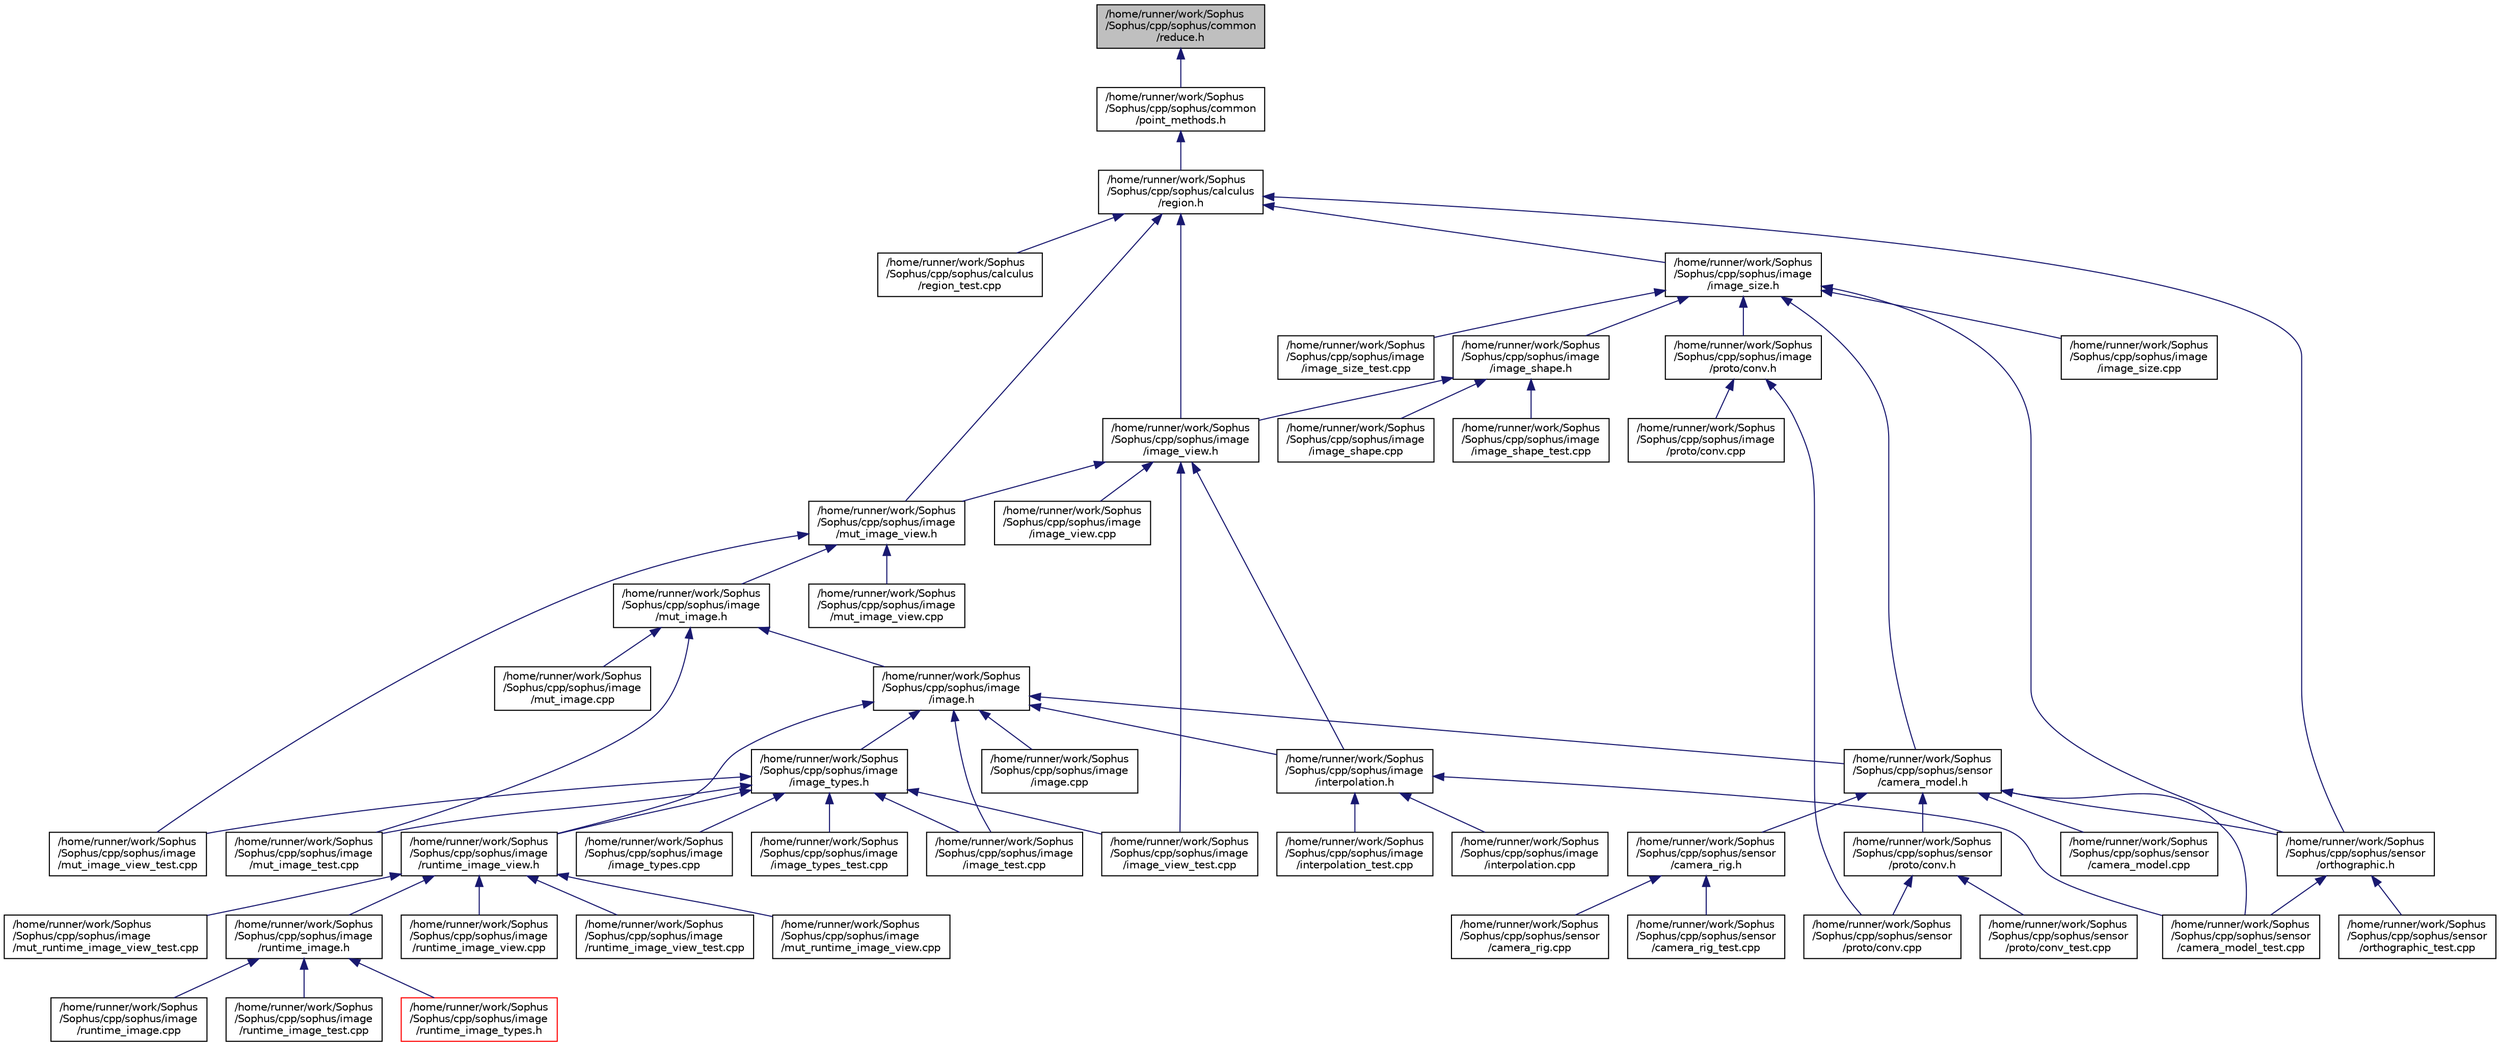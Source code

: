 digraph "/home/runner/work/Sophus/Sophus/cpp/sophus/common/reduce.h"
{
 // LATEX_PDF_SIZE
  edge [fontname="Helvetica",fontsize="10",labelfontname="Helvetica",labelfontsize="10"];
  node [fontname="Helvetica",fontsize="10",shape=record];
  Node1 [label="/home/runner/work/Sophus\l/Sophus/cpp/sophus/common\l/reduce.h",height=0.2,width=0.4,color="black", fillcolor="grey75", style="filled", fontcolor="black",tooltip=" "];
  Node1 -> Node2 [dir="back",color="midnightblue",fontsize="10",style="solid",fontname="Helvetica"];
  Node2 [label="/home/runner/work/Sophus\l/Sophus/cpp/sophus/common\l/point_methods.h",height=0.2,width=0.4,color="black", fillcolor="white", style="filled",URL="$point__methods_8h.html",tooltip=" "];
  Node2 -> Node3 [dir="back",color="midnightblue",fontsize="10",style="solid",fontname="Helvetica"];
  Node3 [label="/home/runner/work/Sophus\l/Sophus/cpp/sophus/calculus\l/region.h",height=0.2,width=0.4,color="black", fillcolor="white", style="filled",URL="$region_8h.html",tooltip=" "];
  Node3 -> Node4 [dir="back",color="midnightblue",fontsize="10",style="solid",fontname="Helvetica"];
  Node4 [label="/home/runner/work/Sophus\l/Sophus/cpp/sophus/calculus\l/region_test.cpp",height=0.2,width=0.4,color="black", fillcolor="white", style="filled",URL="$region__test_8cpp.html",tooltip=" "];
  Node3 -> Node5 [dir="back",color="midnightblue",fontsize="10",style="solid",fontname="Helvetica"];
  Node5 [label="/home/runner/work/Sophus\l/Sophus/cpp/sophus/image\l/image_size.h",height=0.2,width=0.4,color="black", fillcolor="white", style="filled",URL="$image__size_8h.html",tooltip=" "];
  Node5 -> Node6 [dir="back",color="midnightblue",fontsize="10",style="solid",fontname="Helvetica"];
  Node6 [label="/home/runner/work/Sophus\l/Sophus/cpp/sophus/image\l/image_shape.h",height=0.2,width=0.4,color="black", fillcolor="white", style="filled",URL="$image__shape_8h.html",tooltip=" "];
  Node6 -> Node7 [dir="back",color="midnightblue",fontsize="10",style="solid",fontname="Helvetica"];
  Node7 [label="/home/runner/work/Sophus\l/Sophus/cpp/sophus/image\l/image_shape.cpp",height=0.2,width=0.4,color="black", fillcolor="white", style="filled",URL="$image__shape_8cpp.html",tooltip=" "];
  Node6 -> Node8 [dir="back",color="midnightblue",fontsize="10",style="solid",fontname="Helvetica"];
  Node8 [label="/home/runner/work/Sophus\l/Sophus/cpp/sophus/image\l/image_shape_test.cpp",height=0.2,width=0.4,color="black", fillcolor="white", style="filled",URL="$image__shape__test_8cpp.html",tooltip=" "];
  Node6 -> Node9 [dir="back",color="midnightblue",fontsize="10",style="solid",fontname="Helvetica"];
  Node9 [label="/home/runner/work/Sophus\l/Sophus/cpp/sophus/image\l/image_view.h",height=0.2,width=0.4,color="black", fillcolor="white", style="filled",URL="$image__view_8h.html",tooltip=" "];
  Node9 -> Node10 [dir="back",color="midnightblue",fontsize="10",style="solid",fontname="Helvetica"];
  Node10 [label="/home/runner/work/Sophus\l/Sophus/cpp/sophus/image\l/image_view.cpp",height=0.2,width=0.4,color="black", fillcolor="white", style="filled",URL="$image__view_8cpp.html",tooltip=" "];
  Node9 -> Node11 [dir="back",color="midnightblue",fontsize="10",style="solid",fontname="Helvetica"];
  Node11 [label="/home/runner/work/Sophus\l/Sophus/cpp/sophus/image\l/image_view_test.cpp",height=0.2,width=0.4,color="black", fillcolor="white", style="filled",URL="$image__view__test_8cpp.html",tooltip=" "];
  Node9 -> Node12 [dir="back",color="midnightblue",fontsize="10",style="solid",fontname="Helvetica"];
  Node12 [label="/home/runner/work/Sophus\l/Sophus/cpp/sophus/image\l/interpolation.h",height=0.2,width=0.4,color="black", fillcolor="white", style="filled",URL="$interpolation_8h.html",tooltip=" "];
  Node12 -> Node13 [dir="back",color="midnightblue",fontsize="10",style="solid",fontname="Helvetica"];
  Node13 [label="/home/runner/work/Sophus\l/Sophus/cpp/sophus/image\l/interpolation.cpp",height=0.2,width=0.4,color="black", fillcolor="white", style="filled",URL="$interpolation_8cpp.html",tooltip=" "];
  Node12 -> Node14 [dir="back",color="midnightblue",fontsize="10",style="solid",fontname="Helvetica"];
  Node14 [label="/home/runner/work/Sophus\l/Sophus/cpp/sophus/image\l/interpolation_test.cpp",height=0.2,width=0.4,color="black", fillcolor="white", style="filled",URL="$interpolation__test_8cpp.html",tooltip=" "];
  Node12 -> Node15 [dir="back",color="midnightblue",fontsize="10",style="solid",fontname="Helvetica"];
  Node15 [label="/home/runner/work/Sophus\l/Sophus/cpp/sophus/sensor\l/camera_model_test.cpp",height=0.2,width=0.4,color="black", fillcolor="white", style="filled",URL="$camera__model__test_8cpp.html",tooltip=" "];
  Node9 -> Node16 [dir="back",color="midnightblue",fontsize="10",style="solid",fontname="Helvetica"];
  Node16 [label="/home/runner/work/Sophus\l/Sophus/cpp/sophus/image\l/mut_image_view.h",height=0.2,width=0.4,color="black", fillcolor="white", style="filled",URL="$mut__image__view_8h.html",tooltip=" "];
  Node16 -> Node17 [dir="back",color="midnightblue",fontsize="10",style="solid",fontname="Helvetica"];
  Node17 [label="/home/runner/work/Sophus\l/Sophus/cpp/sophus/image\l/mut_image.h",height=0.2,width=0.4,color="black", fillcolor="white", style="filled",URL="$mut__image_8h.html",tooltip=" "];
  Node17 -> Node18 [dir="back",color="midnightblue",fontsize="10",style="solid",fontname="Helvetica"];
  Node18 [label="/home/runner/work/Sophus\l/Sophus/cpp/sophus/image\l/image.h",height=0.2,width=0.4,color="black", fillcolor="white", style="filled",URL="$image_8h.html",tooltip=" "];
  Node18 -> Node19 [dir="back",color="midnightblue",fontsize="10",style="solid",fontname="Helvetica"];
  Node19 [label="/home/runner/work/Sophus\l/Sophus/cpp/sophus/image\l/image.cpp",height=0.2,width=0.4,color="black", fillcolor="white", style="filled",URL="$image_8cpp.html",tooltip=" "];
  Node18 -> Node20 [dir="back",color="midnightblue",fontsize="10",style="solid",fontname="Helvetica"];
  Node20 [label="/home/runner/work/Sophus\l/Sophus/cpp/sophus/image\l/image_test.cpp",height=0.2,width=0.4,color="black", fillcolor="white", style="filled",URL="$image__test_8cpp.html",tooltip=" "];
  Node18 -> Node21 [dir="back",color="midnightblue",fontsize="10",style="solid",fontname="Helvetica"];
  Node21 [label="/home/runner/work/Sophus\l/Sophus/cpp/sophus/image\l/image_types.h",height=0.2,width=0.4,color="black", fillcolor="white", style="filled",URL="$image__types_8h.html",tooltip=" "];
  Node21 -> Node20 [dir="back",color="midnightblue",fontsize="10",style="solid",fontname="Helvetica"];
  Node21 -> Node22 [dir="back",color="midnightblue",fontsize="10",style="solid",fontname="Helvetica"];
  Node22 [label="/home/runner/work/Sophus\l/Sophus/cpp/sophus/image\l/image_types.cpp",height=0.2,width=0.4,color="black", fillcolor="white", style="filled",URL="$image__types_8cpp.html",tooltip=" "];
  Node21 -> Node23 [dir="back",color="midnightblue",fontsize="10",style="solid",fontname="Helvetica"];
  Node23 [label="/home/runner/work/Sophus\l/Sophus/cpp/sophus/image\l/image_types_test.cpp",height=0.2,width=0.4,color="black", fillcolor="white", style="filled",URL="$image__types__test_8cpp.html",tooltip=" "];
  Node21 -> Node11 [dir="back",color="midnightblue",fontsize="10",style="solid",fontname="Helvetica"];
  Node21 -> Node24 [dir="back",color="midnightblue",fontsize="10",style="solid",fontname="Helvetica"];
  Node24 [label="/home/runner/work/Sophus\l/Sophus/cpp/sophus/image\l/mut_image_test.cpp",height=0.2,width=0.4,color="black", fillcolor="white", style="filled",URL="$mut__image__test_8cpp.html",tooltip=" "];
  Node21 -> Node25 [dir="back",color="midnightblue",fontsize="10",style="solid",fontname="Helvetica"];
  Node25 [label="/home/runner/work/Sophus\l/Sophus/cpp/sophus/image\l/mut_image_view_test.cpp",height=0.2,width=0.4,color="black", fillcolor="white", style="filled",URL="$mut__image__view__test_8cpp.html",tooltip=" "];
  Node21 -> Node26 [dir="back",color="midnightblue",fontsize="10",style="solid",fontname="Helvetica"];
  Node26 [label="/home/runner/work/Sophus\l/Sophus/cpp/sophus/image\l/runtime_image_view.h",height=0.2,width=0.4,color="black", fillcolor="white", style="filled",URL="$runtime__image__view_8h.html",tooltip=" "];
  Node26 -> Node27 [dir="back",color="midnightblue",fontsize="10",style="solid",fontname="Helvetica"];
  Node27 [label="/home/runner/work/Sophus\l/Sophus/cpp/sophus/image\l/mut_runtime_image_view.cpp",height=0.2,width=0.4,color="black", fillcolor="white", style="filled",URL="$mut__runtime__image__view_8cpp.html",tooltip=" "];
  Node26 -> Node28 [dir="back",color="midnightblue",fontsize="10",style="solid",fontname="Helvetica"];
  Node28 [label="/home/runner/work/Sophus\l/Sophus/cpp/sophus/image\l/mut_runtime_image_view_test.cpp",height=0.2,width=0.4,color="black", fillcolor="white", style="filled",URL="$mut__runtime__image__view__test_8cpp.html",tooltip=" "];
  Node26 -> Node29 [dir="back",color="midnightblue",fontsize="10",style="solid",fontname="Helvetica"];
  Node29 [label="/home/runner/work/Sophus\l/Sophus/cpp/sophus/image\l/runtime_image.h",height=0.2,width=0.4,color="black", fillcolor="white", style="filled",URL="$runtime__image_8h.html",tooltip=" "];
  Node29 -> Node30 [dir="back",color="midnightblue",fontsize="10",style="solid",fontname="Helvetica"];
  Node30 [label="/home/runner/work/Sophus\l/Sophus/cpp/sophus/image\l/runtime_image.cpp",height=0.2,width=0.4,color="black", fillcolor="white", style="filled",URL="$runtime__image_8cpp.html",tooltip=" "];
  Node29 -> Node31 [dir="back",color="midnightblue",fontsize="10",style="solid",fontname="Helvetica"];
  Node31 [label="/home/runner/work/Sophus\l/Sophus/cpp/sophus/image\l/runtime_image_test.cpp",height=0.2,width=0.4,color="black", fillcolor="white", style="filled",URL="$runtime__image__test_8cpp.html",tooltip=" "];
  Node29 -> Node32 [dir="back",color="midnightblue",fontsize="10",style="solid",fontname="Helvetica"];
  Node32 [label="/home/runner/work/Sophus\l/Sophus/cpp/sophus/image\l/runtime_image_types.h",height=0.2,width=0.4,color="red", fillcolor="white", style="filled",URL="$runtime__image__types_8h.html",tooltip=" "];
  Node26 -> Node34 [dir="back",color="midnightblue",fontsize="10",style="solid",fontname="Helvetica"];
  Node34 [label="/home/runner/work/Sophus\l/Sophus/cpp/sophus/image\l/runtime_image_view.cpp",height=0.2,width=0.4,color="black", fillcolor="white", style="filled",URL="$runtime__image__view_8cpp.html",tooltip=" "];
  Node26 -> Node35 [dir="back",color="midnightblue",fontsize="10",style="solid",fontname="Helvetica"];
  Node35 [label="/home/runner/work/Sophus\l/Sophus/cpp/sophus/image\l/runtime_image_view_test.cpp",height=0.2,width=0.4,color="black", fillcolor="white", style="filled",URL="$runtime__image__view__test_8cpp.html",tooltip=" "];
  Node18 -> Node12 [dir="back",color="midnightblue",fontsize="10",style="solid",fontname="Helvetica"];
  Node18 -> Node26 [dir="back",color="midnightblue",fontsize="10",style="solid",fontname="Helvetica"];
  Node18 -> Node36 [dir="back",color="midnightblue",fontsize="10",style="solid",fontname="Helvetica"];
  Node36 [label="/home/runner/work/Sophus\l/Sophus/cpp/sophus/sensor\l/camera_model.h",height=0.2,width=0.4,color="black", fillcolor="white", style="filled",URL="$camera__model_8h.html",tooltip=" "];
  Node36 -> Node37 [dir="back",color="midnightblue",fontsize="10",style="solid",fontname="Helvetica"];
  Node37 [label="/home/runner/work/Sophus\l/Sophus/cpp/sophus/sensor\l/camera_model.cpp",height=0.2,width=0.4,color="black", fillcolor="white", style="filled",URL="$camera__model_8cpp.html",tooltip=" "];
  Node36 -> Node15 [dir="back",color="midnightblue",fontsize="10",style="solid",fontname="Helvetica"];
  Node36 -> Node38 [dir="back",color="midnightblue",fontsize="10",style="solid",fontname="Helvetica"];
  Node38 [label="/home/runner/work/Sophus\l/Sophus/cpp/sophus/sensor\l/camera_rig.h",height=0.2,width=0.4,color="black", fillcolor="white", style="filled",URL="$camera__rig_8h.html",tooltip=" "];
  Node38 -> Node39 [dir="back",color="midnightblue",fontsize="10",style="solid",fontname="Helvetica"];
  Node39 [label="/home/runner/work/Sophus\l/Sophus/cpp/sophus/sensor\l/camera_rig.cpp",height=0.2,width=0.4,color="black", fillcolor="white", style="filled",URL="$camera__rig_8cpp.html",tooltip=" "];
  Node38 -> Node40 [dir="back",color="midnightblue",fontsize="10",style="solid",fontname="Helvetica"];
  Node40 [label="/home/runner/work/Sophus\l/Sophus/cpp/sophus/sensor\l/camera_rig_test.cpp",height=0.2,width=0.4,color="black", fillcolor="white", style="filled",URL="$camera__rig__test_8cpp.html",tooltip=" "];
  Node36 -> Node41 [dir="back",color="midnightblue",fontsize="10",style="solid",fontname="Helvetica"];
  Node41 [label="/home/runner/work/Sophus\l/Sophus/cpp/sophus/sensor\l/orthographic.h",height=0.2,width=0.4,color="black", fillcolor="white", style="filled",URL="$orthographic_8h.html",tooltip=" "];
  Node41 -> Node15 [dir="back",color="midnightblue",fontsize="10",style="solid",fontname="Helvetica"];
  Node41 -> Node42 [dir="back",color="midnightblue",fontsize="10",style="solid",fontname="Helvetica"];
  Node42 [label="/home/runner/work/Sophus\l/Sophus/cpp/sophus/sensor\l/orthographic_test.cpp",height=0.2,width=0.4,color="black", fillcolor="white", style="filled",URL="$orthographic__test_8cpp.html",tooltip=" "];
  Node36 -> Node43 [dir="back",color="midnightblue",fontsize="10",style="solid",fontname="Helvetica"];
  Node43 [label="/home/runner/work/Sophus\l/Sophus/cpp/sophus/sensor\l/proto/conv.h",height=0.2,width=0.4,color="black", fillcolor="white", style="filled",URL="$sensor_2proto_2conv_8h.html",tooltip=" "];
  Node43 -> Node44 [dir="back",color="midnightblue",fontsize="10",style="solid",fontname="Helvetica"];
  Node44 [label="/home/runner/work/Sophus\l/Sophus/cpp/sophus/sensor\l/proto/conv.cpp",height=0.2,width=0.4,color="black", fillcolor="white", style="filled",URL="$sensor_2proto_2conv_8cpp.html",tooltip=" "];
  Node43 -> Node45 [dir="back",color="midnightblue",fontsize="10",style="solid",fontname="Helvetica"];
  Node45 [label="/home/runner/work/Sophus\l/Sophus/cpp/sophus/sensor\l/proto/conv_test.cpp",height=0.2,width=0.4,color="black", fillcolor="white", style="filled",URL="$sensor_2proto_2conv__test_8cpp.html",tooltip=" "];
  Node17 -> Node46 [dir="back",color="midnightblue",fontsize="10",style="solid",fontname="Helvetica"];
  Node46 [label="/home/runner/work/Sophus\l/Sophus/cpp/sophus/image\l/mut_image.cpp",height=0.2,width=0.4,color="black", fillcolor="white", style="filled",URL="$mut__image_8cpp.html",tooltip=" "];
  Node17 -> Node24 [dir="back",color="midnightblue",fontsize="10",style="solid",fontname="Helvetica"];
  Node16 -> Node47 [dir="back",color="midnightblue",fontsize="10",style="solid",fontname="Helvetica"];
  Node47 [label="/home/runner/work/Sophus\l/Sophus/cpp/sophus/image\l/mut_image_view.cpp",height=0.2,width=0.4,color="black", fillcolor="white", style="filled",URL="$mut__image__view_8cpp.html",tooltip=" "];
  Node16 -> Node25 [dir="back",color="midnightblue",fontsize="10",style="solid",fontname="Helvetica"];
  Node5 -> Node48 [dir="back",color="midnightblue",fontsize="10",style="solid",fontname="Helvetica"];
  Node48 [label="/home/runner/work/Sophus\l/Sophus/cpp/sophus/image\l/image_size.cpp",height=0.2,width=0.4,color="black", fillcolor="white", style="filled",URL="$image__size_8cpp.html",tooltip=" "];
  Node5 -> Node49 [dir="back",color="midnightblue",fontsize="10",style="solid",fontname="Helvetica"];
  Node49 [label="/home/runner/work/Sophus\l/Sophus/cpp/sophus/image\l/image_size_test.cpp",height=0.2,width=0.4,color="black", fillcolor="white", style="filled",URL="$image__size__test_8cpp.html",tooltip=" "];
  Node5 -> Node50 [dir="back",color="midnightblue",fontsize="10",style="solid",fontname="Helvetica"];
  Node50 [label="/home/runner/work/Sophus\l/Sophus/cpp/sophus/image\l/proto/conv.h",height=0.2,width=0.4,color="black", fillcolor="white", style="filled",URL="$image_2proto_2conv_8h.html",tooltip=" "];
  Node50 -> Node51 [dir="back",color="midnightblue",fontsize="10",style="solid",fontname="Helvetica"];
  Node51 [label="/home/runner/work/Sophus\l/Sophus/cpp/sophus/image\l/proto/conv.cpp",height=0.2,width=0.4,color="black", fillcolor="white", style="filled",URL="$image_2proto_2conv_8cpp.html",tooltip=" "];
  Node50 -> Node44 [dir="back",color="midnightblue",fontsize="10",style="solid",fontname="Helvetica"];
  Node5 -> Node36 [dir="back",color="midnightblue",fontsize="10",style="solid",fontname="Helvetica"];
  Node5 -> Node41 [dir="back",color="midnightblue",fontsize="10",style="solid",fontname="Helvetica"];
  Node3 -> Node9 [dir="back",color="midnightblue",fontsize="10",style="solid",fontname="Helvetica"];
  Node3 -> Node16 [dir="back",color="midnightblue",fontsize="10",style="solid",fontname="Helvetica"];
  Node3 -> Node41 [dir="back",color="midnightblue",fontsize="10",style="solid",fontname="Helvetica"];
}
